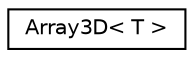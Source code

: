digraph "Graphical Class Hierarchy"
{
 // LATEX_PDF_SIZE
  edge [fontname="Helvetica",fontsize="10",labelfontname="Helvetica",labelfontsize="10"];
  node [fontname="Helvetica",fontsize="10",shape=record];
  rankdir="LR";
  Node0 [label="Array3D\< T \>",height=0.2,width=0.4,color="black", fillcolor="white", style="filled",URL="$class_array3_d.html",tooltip="3D array used in nix-vector-routing example \"nms-p2p-nix.cc\""];
}
